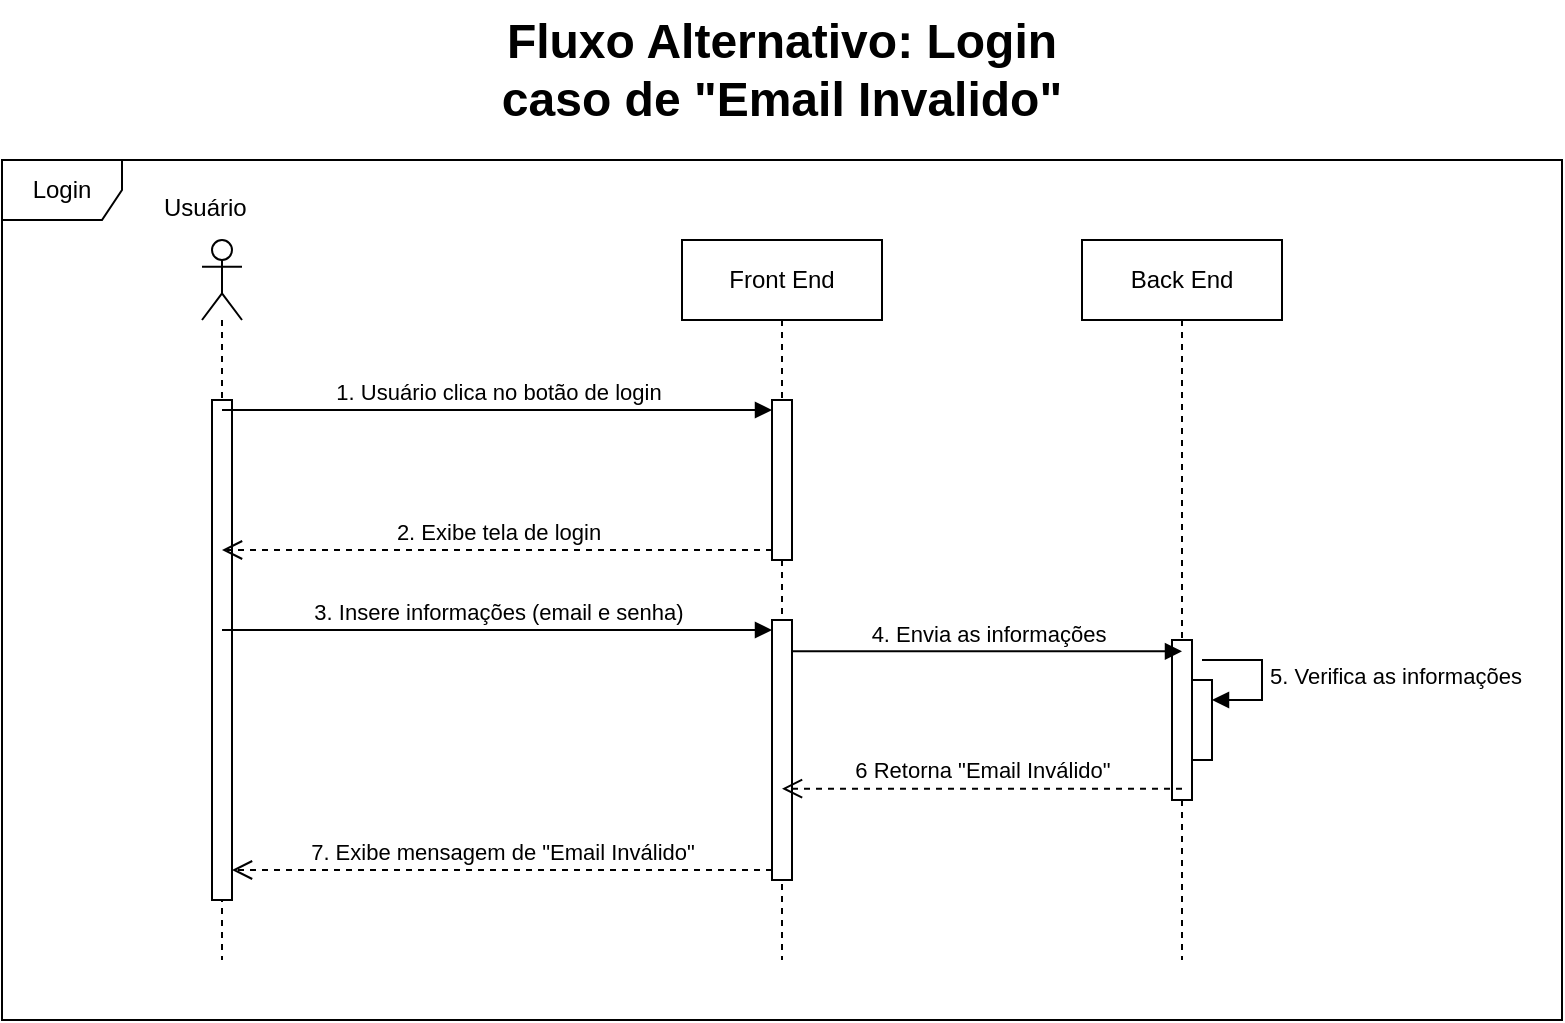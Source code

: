 <mxfile version="28.0.7">
  <diagram name="Página-1" id="AjHsHZA4RZLIdT_A6NNx">
    <mxGraphModel dx="1426" dy="777" grid="1" gridSize="10" guides="1" tooltips="1" connect="1" arrows="1" fold="1" page="1" pageScale="1" pageWidth="3300" pageHeight="4681" math="0" shadow="0">
      <root>
        <mxCell id="0" />
        <mxCell id="1" parent="0" />
        <mxCell id="Fu_6RA36NM9dRwlMUgS--1" value="Login" style="shape=umlFrame;whiteSpace=wrap;html=1;pointerEvents=0;" vertex="1" parent="1">
          <mxGeometry x="450" y="340" width="780" height="430" as="geometry" />
        </mxCell>
        <mxCell id="Fu_6RA36NM9dRwlMUgS--2" value="" style="shape=umlLifeline;perimeter=lifelinePerimeter;whiteSpace=wrap;html=1;container=1;dropTarget=0;collapsible=0;recursiveResize=0;outlineConnect=0;portConstraint=eastwest;newEdgeStyle={&quot;curved&quot;:0,&quot;rounded&quot;:0};participant=umlActor;" vertex="1" parent="1">
          <mxGeometry x="550" y="380" width="20" height="360" as="geometry" />
        </mxCell>
        <mxCell id="Fu_6RA36NM9dRwlMUgS--3" value="" style="html=1;points=[[0,0,0,0,5],[0,1,0,0,-5],[1,0,0,0,5],[1,1,0,0,-5]];perimeter=orthogonalPerimeter;outlineConnect=0;targetShapes=umlLifeline;portConstraint=eastwest;newEdgeStyle={&quot;curved&quot;:0,&quot;rounded&quot;:0};" vertex="1" parent="Fu_6RA36NM9dRwlMUgS--2">
          <mxGeometry x="5" y="80" width="10" height="250" as="geometry" />
        </mxCell>
        <mxCell id="Fu_6RA36NM9dRwlMUgS--4" value="Front End" style="shape=umlLifeline;perimeter=lifelinePerimeter;whiteSpace=wrap;html=1;container=1;dropTarget=0;collapsible=0;recursiveResize=0;outlineConnect=0;portConstraint=eastwest;newEdgeStyle={&quot;curved&quot;:0,&quot;rounded&quot;:0};" vertex="1" parent="1">
          <mxGeometry x="790" y="380" width="100" height="360" as="geometry" />
        </mxCell>
        <mxCell id="Fu_6RA36NM9dRwlMUgS--5" value="" style="html=1;points=[[0,0,0,0,5],[0,1,0,0,-5],[1,0,0,0,5],[1,1,0,0,-5]];perimeter=orthogonalPerimeter;outlineConnect=0;targetShapes=umlLifeline;portConstraint=eastwest;newEdgeStyle={&quot;curved&quot;:0,&quot;rounded&quot;:0};" vertex="1" parent="Fu_6RA36NM9dRwlMUgS--4">
          <mxGeometry x="45" y="80" width="10" height="80" as="geometry" />
        </mxCell>
        <mxCell id="Fu_6RA36NM9dRwlMUgS--6" value="" style="html=1;points=[[0,0,0,0,5],[0,1,0,0,-5],[1,0,0,0,5],[1,1,0,0,-5]];perimeter=orthogonalPerimeter;outlineConnect=0;targetShapes=umlLifeline;portConstraint=eastwest;newEdgeStyle={&quot;curved&quot;:0,&quot;rounded&quot;:0};" vertex="1" parent="Fu_6RA36NM9dRwlMUgS--4">
          <mxGeometry x="45" y="190" width="10" height="130" as="geometry" />
        </mxCell>
        <mxCell id="Fu_6RA36NM9dRwlMUgS--7" value="Back End" style="shape=umlLifeline;perimeter=lifelinePerimeter;whiteSpace=wrap;html=1;container=1;dropTarget=0;collapsible=0;recursiveResize=0;outlineConnect=0;portConstraint=eastwest;newEdgeStyle={&quot;curved&quot;:0,&quot;rounded&quot;:0};" vertex="1" parent="1">
          <mxGeometry x="990" y="380" width="100" height="360" as="geometry" />
        </mxCell>
        <mxCell id="Fu_6RA36NM9dRwlMUgS--8" style="edgeStyle=orthogonalEdgeStyle;rounded=0;orthogonalLoop=1;jettySize=auto;html=1;curved=0;exitX=0;exitY=0;exitDx=0;exitDy=5;exitPerimeter=0;" edge="1" parent="Fu_6RA36NM9dRwlMUgS--7" source="Fu_6RA36NM9dRwlMUgS--9">
          <mxGeometry relative="1" as="geometry">
            <mxPoint x="45.333" y="204.667" as="targetPoint" />
          </mxGeometry>
        </mxCell>
        <mxCell id="Fu_6RA36NM9dRwlMUgS--9" value="" style="html=1;points=[[0,0,0,0,5],[0,1,0,0,-5],[1,0,0,0,5],[1,1,0,0,-5]];perimeter=orthogonalPerimeter;outlineConnect=0;targetShapes=umlLifeline;portConstraint=eastwest;newEdgeStyle={&quot;curved&quot;:0,&quot;rounded&quot;:0};" vertex="1" parent="Fu_6RA36NM9dRwlMUgS--7">
          <mxGeometry x="45" y="200" width="10" height="80" as="geometry" />
        </mxCell>
        <mxCell id="Fu_6RA36NM9dRwlMUgS--10" value="" style="html=1;points=[[0,0,0,0,5],[0,1,0,0,-5],[1,0,0,0,5],[1,1,0,0,-5]];perimeter=orthogonalPerimeter;outlineConnect=0;targetShapes=umlLifeline;portConstraint=eastwest;newEdgeStyle={&quot;curved&quot;:0,&quot;rounded&quot;:0};" vertex="1" parent="Fu_6RA36NM9dRwlMUgS--7">
          <mxGeometry x="55" y="220" width="10" height="40" as="geometry" />
        </mxCell>
        <mxCell id="Fu_6RA36NM9dRwlMUgS--11" value="5. Verifica as informações" style="html=1;align=left;spacingLeft=2;endArrow=block;rounded=0;edgeStyle=orthogonalEdgeStyle;curved=0;rounded=0;" edge="1" parent="Fu_6RA36NM9dRwlMUgS--7" target="Fu_6RA36NM9dRwlMUgS--10">
          <mxGeometry relative="1" as="geometry">
            <mxPoint x="60" y="210" as="sourcePoint" />
            <Array as="points">
              <mxPoint x="90" y="230" />
            </Array>
          </mxGeometry>
        </mxCell>
        <mxCell id="Fu_6RA36NM9dRwlMUgS--12" value="1. Usuário clica no botão de login" style="html=1;verticalAlign=bottom;endArrow=block;curved=0;rounded=0;entryX=0;entryY=0;entryDx=0;entryDy=5;entryPerimeter=0;" edge="1" parent="1" source="Fu_6RA36NM9dRwlMUgS--2" target="Fu_6RA36NM9dRwlMUgS--5">
          <mxGeometry relative="1" as="geometry">
            <mxPoint x="565" y="465" as="sourcePoint" />
            <mxPoint x="790" y="465" as="targetPoint" />
          </mxGeometry>
        </mxCell>
        <mxCell id="Fu_6RA36NM9dRwlMUgS--13" value="2. Exibe tela de login" style="html=1;verticalAlign=bottom;endArrow=open;dashed=1;endSize=8;curved=0;rounded=0;exitX=0;exitY=1;exitDx=0;exitDy=-5;exitPerimeter=0;" edge="1" parent="1" source="Fu_6RA36NM9dRwlMUgS--5" target="Fu_6RA36NM9dRwlMUgS--2">
          <mxGeometry relative="1" as="geometry">
            <mxPoint x="550" y="535" as="targetPoint" />
            <mxPoint x="790" y="535" as="sourcePoint" />
          </mxGeometry>
        </mxCell>
        <mxCell id="Fu_6RA36NM9dRwlMUgS--14" value="3. Insere informações (email e senha)" style="html=1;verticalAlign=bottom;endArrow=block;curved=0;rounded=0;entryX=0;entryY=0;entryDx=0;entryDy=5;entryPerimeter=0;" edge="1" parent="1" source="Fu_6RA36NM9dRwlMUgS--2" target="Fu_6RA36NM9dRwlMUgS--6">
          <mxGeometry relative="1" as="geometry">
            <mxPoint x="570" y="575" as="sourcePoint" />
          </mxGeometry>
        </mxCell>
        <mxCell id="Fu_6RA36NM9dRwlMUgS--15" value="7. Exibe mensagem de &quot;Email Inválido&quot;" style="html=1;verticalAlign=bottom;endArrow=open;dashed=1;endSize=8;curved=0;rounded=0;exitX=0;exitY=1;exitDx=0;exitDy=-5;exitPerimeter=0;" edge="1" parent="1" source="Fu_6RA36NM9dRwlMUgS--6" target="Fu_6RA36NM9dRwlMUgS--3">
          <mxGeometry relative="1" as="geometry">
            <mxPoint x="875" y="645" as="targetPoint" />
            <mxPoint x="790" y="645" as="sourcePoint" />
          </mxGeometry>
        </mxCell>
        <mxCell id="Fu_6RA36NM9dRwlMUgS--16" value="4. Envia as informações" style="html=1;verticalAlign=bottom;endArrow=block;curved=0;rounded=0;entryX=0.5;entryY=0.071;entryDx=0;entryDy=0;entryPerimeter=0;" edge="1" parent="1" source="Fu_6RA36NM9dRwlMUgS--6" target="Fu_6RA36NM9dRwlMUgS--9">
          <mxGeometry relative="1" as="geometry">
            <mxPoint x="1120" y="615" as="sourcePoint" />
            <mxPoint x="1030" y="585" as="targetPoint" />
          </mxGeometry>
        </mxCell>
        <mxCell id="Fu_6RA36NM9dRwlMUgS--17" value="6 Retorna &quot;Email Inválido&quot;" style="html=1;verticalAlign=bottom;endArrow=open;dashed=1;endSize=8;curved=0;rounded=0;exitX=0.5;exitY=0.929;exitDx=0;exitDy=0;exitPerimeter=0;" edge="1" parent="1" source="Fu_6RA36NM9dRwlMUgS--9" target="Fu_6RA36NM9dRwlMUgS--4">
          <mxGeometry relative="1" as="geometry">
            <mxPoint x="1120" y="685" as="targetPoint" />
            <mxPoint x="1030" y="645" as="sourcePoint" />
          </mxGeometry>
        </mxCell>
        <mxCell id="Fu_6RA36NM9dRwlMUgS--18" value="Usuário" style="text;strokeColor=none;fillColor=none;spacingLeft=4;spacingRight=4;overflow=hidden;rotatable=0;points=[[0,0.5],[1,0.5]];portConstraint=eastwest;fontSize=12;whiteSpace=wrap;html=1;" vertex="1" parent="1">
          <mxGeometry x="525" y="350" width="70" height="30" as="geometry" />
        </mxCell>
        <mxCell id="Fu_6RA36NM9dRwlMUgS--19" value="Fluxo Alternativo: Login&lt;div&gt;caso de &quot;Email Invalido&quot;&lt;/div&gt;" style="text;strokeColor=none;fillColor=none;spacingLeft=4;spacingRight=4;overflow=hidden;rotatable=0;points=[[0,0.5],[1,0.5]];portConstraint=eastwest;fontSize=24;whiteSpace=wrap;html=1;fontStyle=1;align=center;" vertex="1" parent="1">
          <mxGeometry x="606.25" y="260" width="467.5" height="70" as="geometry" />
        </mxCell>
      </root>
    </mxGraphModel>
  </diagram>
</mxfile>
